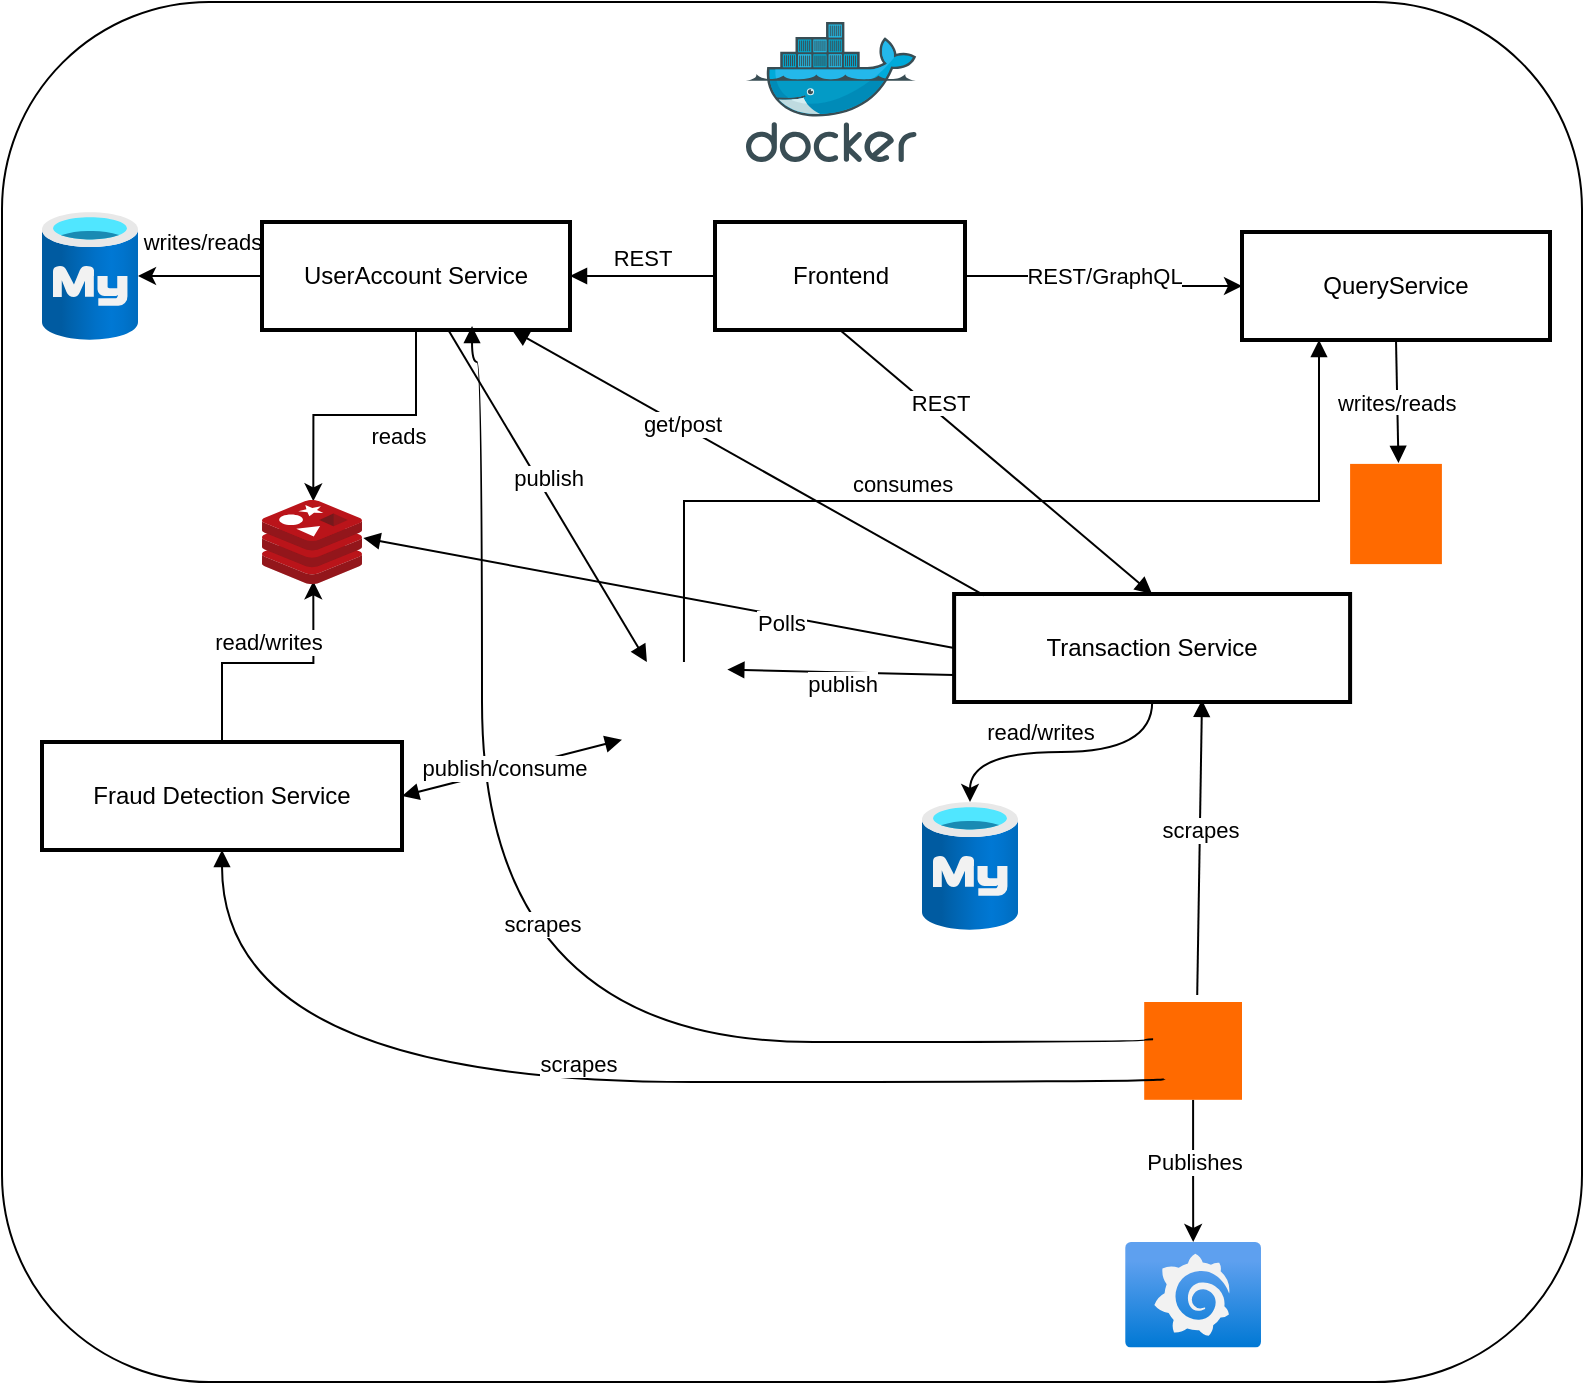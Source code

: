 <mxfile version="26.2.14">
  <diagram name="Side-1" id="KKCWvHiUpFUPoKQZIYCc">
    <mxGraphModel dx="1735" dy="1102" grid="1" gridSize="10" guides="1" tooltips="1" connect="1" arrows="1" fold="1" page="1" pageScale="1" pageWidth="827" pageHeight="1169" math="0" shadow="0">
      <root>
        <mxCell id="0" />
        <mxCell id="1" parent="0" />
        <mxCell id="lLb3GUV_9F_34bFoi9fx-63" value="" style="rounded=1;whiteSpace=wrap;html=1;" vertex="1" parent="1">
          <mxGeometry x="19" y="20" width="790" height="690" as="geometry" />
        </mxCell>
        <mxCell id="lLb3GUV_9F_34bFoi9fx-24" value="" style="edgeStyle=orthogonalEdgeStyle;rounded=0;orthogonalLoop=1;jettySize=auto;html=1;" edge="1" parent="1" source="2" target="8">
          <mxGeometry relative="1" as="geometry">
            <Array as="points">
              <mxPoint x="569" y="157" />
              <mxPoint x="569" y="162" />
            </Array>
          </mxGeometry>
        </mxCell>
        <mxCell id="lLb3GUV_9F_34bFoi9fx-25" value="&lt;div&gt;REST/GraphQL&lt;/div&gt;" style="edgeLabel;html=1;align=center;verticalAlign=middle;resizable=0;points=[];" vertex="1" connectable="0" parent="lLb3GUV_9F_34bFoi9fx-24">
          <mxGeometry x="0.233" relative="1" as="geometry">
            <mxPoint x="-14" y="-5" as="offset" />
          </mxGeometry>
        </mxCell>
        <mxCell id="2" value="Frontend" style="whiteSpace=wrap;strokeWidth=2;" parent="1" vertex="1">
          <mxGeometry x="375.5" y="130" width="125" height="54" as="geometry" />
        </mxCell>
        <mxCell id="lLb3GUV_9F_34bFoi9fx-34" value="" style="edgeStyle=orthogonalEdgeStyle;rounded=0;orthogonalLoop=1;jettySize=auto;html=1;curved=1;" edge="1" parent="1" source="3" target="lLb3GUV_9F_34bFoi9fx-22">
          <mxGeometry relative="1" as="geometry" />
        </mxCell>
        <mxCell id="lLb3GUV_9F_34bFoi9fx-35" value="read/writes" style="edgeLabel;html=1;align=center;verticalAlign=middle;resizable=0;points=[];" vertex="1" connectable="0" parent="lLb3GUV_9F_34bFoi9fx-34">
          <mxGeometry x="0.164" relative="1" as="geometry">
            <mxPoint x="1" y="-10" as="offset" />
          </mxGeometry>
        </mxCell>
        <mxCell id="3" value="Transaction Service" style="whiteSpace=wrap;strokeWidth=2;" parent="1" vertex="1">
          <mxGeometry x="495.05" y="316" width="198" height="54" as="geometry" />
        </mxCell>
        <mxCell id="lLb3GUV_9F_34bFoi9fx-27" value="" style="edgeStyle=orthogonalEdgeStyle;rounded=0;orthogonalLoop=1;jettySize=auto;html=1;entryX=0.513;entryY=0.968;entryDx=0;entryDy=0;entryPerimeter=0;" edge="1" parent="1" source="4" target="lLb3GUV_9F_34bFoi9fx-37">
          <mxGeometry relative="1" as="geometry">
            <mxPoint x="163" y="311" as="targetPoint" />
          </mxGeometry>
        </mxCell>
        <mxCell id="lLb3GUV_9F_34bFoi9fx-28" value="read/writes" style="edgeLabel;html=1;align=center;verticalAlign=middle;resizable=0;points=[];" vertex="1" connectable="0" parent="lLb3GUV_9F_34bFoi9fx-27">
          <mxGeometry x="-0.02" relative="1" as="geometry">
            <mxPoint y="-11" as="offset" />
          </mxGeometry>
        </mxCell>
        <mxCell id="4" value="Fraud Detection Service" style="whiteSpace=wrap;strokeWidth=2;" parent="1" vertex="1">
          <mxGeometry x="39" y="390" width="180" height="54" as="geometry" />
        </mxCell>
        <mxCell id="8" value="QueryService" style="whiteSpace=wrap;strokeWidth=2;" parent="1" vertex="1">
          <mxGeometry x="639" y="135" width="154" height="54" as="geometry" />
        </mxCell>
        <mxCell id="10" value="REST" style="curved=1;startArrow=none;endArrow=block;exitX=0.5;exitY=1;entryX=0.5;entryY=0;" parent="1" source="2" target="3" edge="1">
          <mxGeometry x="-0.392" y="5" relative="1" as="geometry">
            <Array as="points" />
            <mxPoint as="offset" />
          </mxGeometry>
        </mxCell>
        <mxCell id="13" value="Polls" style="startArrow=none;endArrow=block;exitX=0;exitY=0.5;entryX=1.013;entryY=0.452;exitDx=0;exitDy=0;entryDx=0;entryDy=0;entryPerimeter=0;" parent="1" source="3" target="lLb3GUV_9F_34bFoi9fx-37" edge="1">
          <mxGeometry x="-0.421" y="3" relative="1" as="geometry">
            <mxPoint x="211.5" y="284.0" as="targetPoint" />
            <mxPoint as="offset" />
          </mxGeometry>
        </mxCell>
        <mxCell id="15" value="writes/reads" style="curved=1;startArrow=none;endArrow=block;entryX=0.527;entryY=-0.01;entryDx=0;entryDy=0;entryPerimeter=0;exitX=0.5;exitY=1;exitDx=0;exitDy=0;" parent="1" source="8" target="lLb3GUV_9F_34bFoi9fx-38" edge="1">
          <mxGeometry x="0.01" relative="1" as="geometry">
            <Array as="points" />
            <mxPoint x="679" y="190" as="sourcePoint" />
            <mxPoint x="679" y="260" as="targetPoint" />
            <mxPoint as="offset" />
          </mxGeometry>
        </mxCell>
        <mxCell id="lLb3GUV_9F_34bFoi9fx-21" value="" style="edgeStyle=orthogonalEdgeStyle;rounded=0;orthogonalLoop=1;jettySize=auto;html=1;" edge="1" parent="1" source="lLb3GUV_9F_34bFoi9fx-16" target="lLb3GUV_9F_34bFoi9fx-19">
          <mxGeometry relative="1" as="geometry" />
        </mxCell>
        <mxCell id="lLb3GUV_9F_34bFoi9fx-33" value="writes/reads" style="edgeLabel;html=1;align=center;verticalAlign=middle;resizable=0;points=[];" vertex="1" connectable="0" parent="lLb3GUV_9F_34bFoi9fx-21">
          <mxGeometry x="-0.161" relative="1" as="geometry">
            <mxPoint x="-4" y="-17" as="offset" />
          </mxGeometry>
        </mxCell>
        <mxCell id="lLb3GUV_9F_34bFoi9fx-29" value="" style="edgeStyle=orthogonalEdgeStyle;rounded=0;orthogonalLoop=1;jettySize=auto;html=1;entryX=0.513;entryY=0.016;entryDx=0;entryDy=0;entryPerimeter=0;" edge="1" parent="1" source="lLb3GUV_9F_34bFoi9fx-16" target="lLb3GUV_9F_34bFoi9fx-37">
          <mxGeometry relative="1" as="geometry">
            <mxPoint x="163" y="257" as="targetPoint" />
          </mxGeometry>
        </mxCell>
        <mxCell id="lLb3GUV_9F_34bFoi9fx-30" value="&lt;div&gt;reads&lt;/div&gt;" style="edgeLabel;html=1;align=center;verticalAlign=middle;resizable=0;points=[];" vertex="1" connectable="0" parent="lLb3GUV_9F_34bFoi9fx-29">
          <mxGeometry x="-0.247" y="-3" relative="1" as="geometry">
            <mxPoint y="13" as="offset" />
          </mxGeometry>
        </mxCell>
        <mxCell id="lLb3GUV_9F_34bFoi9fx-16" value="UserAccount Service" style="whiteSpace=wrap;strokeWidth=2;" vertex="1" parent="1">
          <mxGeometry x="149" y="130" width="154" height="54" as="geometry" />
        </mxCell>
        <mxCell id="lLb3GUV_9F_34bFoi9fx-18" value="" style="image;sketch=0;aspect=fixed;html=1;points=[];align=center;fontSize=12;image=img/lib/mscae/Docker.svg;" vertex="1" parent="1">
          <mxGeometry x="390.95" y="30" width="85.37" height="70" as="geometry" />
        </mxCell>
        <mxCell id="lLb3GUV_9F_34bFoi9fx-19" value="" style="image;aspect=fixed;html=1;points=[];align=center;fontSize=12;image=img/lib/azure2/databases/Azure_Database_MySQL_Server.svg;" vertex="1" parent="1">
          <mxGeometry x="39" y="125" width="48" height="64" as="geometry" />
        </mxCell>
        <mxCell id="lLb3GUV_9F_34bFoi9fx-22" value="" style="image;aspect=fixed;html=1;points=[];align=center;fontSize=12;image=img/lib/azure2/databases/Azure_Database_MySQL_Server.svg;" vertex="1" parent="1">
          <mxGeometry x="479.0" y="420" width="48" height="64" as="geometry" />
        </mxCell>
        <mxCell id="lLb3GUV_9F_34bFoi9fx-36" value="REST" style="html=1;verticalAlign=bottom;endArrow=block;curved=0;rounded=0;entryX=1;entryY=0.5;entryDx=0;entryDy=0;exitX=0;exitY=0.5;exitDx=0;exitDy=0;" edge="1" parent="1" source="2" target="lLb3GUV_9F_34bFoi9fx-16">
          <mxGeometry width="80" relative="1" as="geometry">
            <mxPoint x="389" y="150" as="sourcePoint" />
            <mxPoint x="469" y="380" as="targetPoint" />
          </mxGeometry>
        </mxCell>
        <mxCell id="lLb3GUV_9F_34bFoi9fx-37" value="" style="image;sketch=0;aspect=fixed;html=1;points=[];align=center;fontSize=12;image=img/lib/mscae/Cache_Redis_Product.svg;" vertex="1" parent="1">
          <mxGeometry x="149" y="269" width="50" height="42" as="geometry" />
        </mxCell>
        <mxCell id="lLb3GUV_9F_34bFoi9fx-38" value="" style="points=[];aspect=fixed;html=1;align=center;shadow=0;dashed=0;fillColor=#FF6A00;strokeColor=none;shape=mxgraph.alibaba_cloud.elasticsearch;" vertex="1" parent="1">
          <mxGeometry x="693.05" y="250.95" width="45.9" height="50.1" as="geometry" />
        </mxCell>
        <mxCell id="lLb3GUV_9F_34bFoi9fx-44" value="" style="edgeStyle=orthogonalEdgeStyle;rounded=0;orthogonalLoop=1;jettySize=auto;html=1;" edge="1" parent="1" source="lLb3GUV_9F_34bFoi9fx-41" target="lLb3GUV_9F_34bFoi9fx-42">
          <mxGeometry relative="1" as="geometry" />
        </mxCell>
        <mxCell id="lLb3GUV_9F_34bFoi9fx-45" value="Publishes" style="edgeLabel;html=1;align=center;verticalAlign=middle;resizable=0;points=[];" vertex="1" connectable="0" parent="lLb3GUV_9F_34bFoi9fx-44">
          <mxGeometry x="-0.144" relative="1" as="geometry">
            <mxPoint as="offset" />
          </mxGeometry>
        </mxCell>
        <mxCell id="lLb3GUV_9F_34bFoi9fx-41" value="" style="points=[];aspect=fixed;html=1;align=center;shadow=0;dashed=0;fillColor=#FF6A00;strokeColor=none;shape=mxgraph.alibaba_cloud.prometheus;" vertex="1" parent="1">
          <mxGeometry x="590.1" y="520" width="48.9" height="48.9" as="geometry" />
        </mxCell>
        <mxCell id="lLb3GUV_9F_34bFoi9fx-42" value="" style="image;aspect=fixed;html=1;points=[];align=center;fontSize=12;image=img/lib/azure2/other/Grafana.svg;" vertex="1" parent="1">
          <mxGeometry x="580.55" y="640" width="68" height="52.8" as="geometry" />
        </mxCell>
        <mxCell id="lLb3GUV_9F_34bFoi9fx-46" value="&lt;div&gt;scrapes&lt;/div&gt;" style="html=1;verticalAlign=bottom;endArrow=block;rounded=0;exitX=0.091;exitY=0.38;exitDx=0;exitDy=0;exitPerimeter=0;edgeStyle=orthogonalEdgeStyle;curved=1;entryX=0.682;entryY=0.964;entryDx=0;entryDy=0;entryPerimeter=0;" edge="1" parent="1" source="lLb3GUV_9F_34bFoi9fx-41" target="lLb3GUV_9F_34bFoi9fx-16">
          <mxGeometry x="0.106" y="-30" width="80" relative="1" as="geometry">
            <mxPoint x="590" y="540" as="sourcePoint" />
            <mxPoint x="269" y="186" as="targetPoint" />
            <Array as="points">
              <mxPoint x="590" y="539" />
              <mxPoint x="590" y="540" />
              <mxPoint x="259" y="540" />
              <mxPoint x="259" y="200" />
              <mxPoint x="254" y="200" />
            </Array>
            <mxPoint as="offset" />
          </mxGeometry>
        </mxCell>
        <mxCell id="lLb3GUV_9F_34bFoi9fx-48" value="scrapes" style="html=1;verticalAlign=bottom;endArrow=block;curved=0;rounded=0;exitX=0.542;exitY=-0.071;exitDx=0;exitDy=0;exitPerimeter=0;entryX=0.626;entryY=0.981;entryDx=0;entryDy=0;entryPerimeter=0;" edge="1" parent="1" source="lLb3GUV_9F_34bFoi9fx-41" target="3">
          <mxGeometry width="80" relative="1" as="geometry">
            <mxPoint x="539" y="370" as="sourcePoint" />
            <mxPoint x="459" y="370" as="targetPoint" />
          </mxGeometry>
        </mxCell>
        <mxCell id="lLb3GUV_9F_34bFoi9fx-49" value="" style="shape=image;verticalLabelPosition=bottom;labelBackgroundColor=default;verticalAlign=top;aspect=fixed;imageAspect=0;image=https://dt-cdn.net/hub/logos/net-rabbitmq.png;" vertex="1" parent="1">
          <mxGeometry x="329.0" y="350" width="61.95" height="61.95" as="geometry" />
        </mxCell>
        <mxCell id="lLb3GUV_9F_34bFoi9fx-51" value="publish" style="html=1;verticalAlign=bottom;endArrow=block;curved=0;rounded=0;" edge="1" parent="1" source="lLb3GUV_9F_34bFoi9fx-16" target="lLb3GUV_9F_34bFoi9fx-49">
          <mxGeometry x="-0.002" width="80" relative="1" as="geometry">
            <mxPoint x="459" y="300" as="sourcePoint" />
            <mxPoint x="539" y="300" as="targetPoint" />
            <mxPoint as="offset" />
          </mxGeometry>
        </mxCell>
        <mxCell id="lLb3GUV_9F_34bFoi9fx-52" value="consumes" style="html=1;verticalAlign=bottom;endArrow=block;rounded=0;exitX=0.5;exitY=0;exitDx=0;exitDy=0;entryX=0.25;entryY=1;entryDx=0;entryDy=0;edgeStyle=orthogonalEdgeStyle;" edge="1" parent="1" source="lLb3GUV_9F_34bFoi9fx-49" target="8">
          <mxGeometry x="-0.208" y="-1" width="80" relative="1" as="geometry">
            <mxPoint x="391" y="381" as="sourcePoint" />
            <mxPoint x="459" y="300" as="targetPoint" />
            <mxPoint y="-1" as="offset" />
          </mxGeometry>
        </mxCell>
        <mxCell id="lLb3GUV_9F_34bFoi9fx-53" value="get/post" style="html=1;verticalAlign=bottom;endArrow=block;curved=0;rounded=0;exitX=0.076;exitY=0.013;exitDx=0;exitDy=0;exitPerimeter=0;" edge="1" parent="1" source="3" target="lLb3GUV_9F_34bFoi9fx-16">
          <mxGeometry x="0.25" y="7" width="80" relative="1" as="geometry">
            <mxPoint x="459" y="300" as="sourcePoint" />
            <mxPoint x="539" y="300" as="targetPoint" />
            <mxPoint as="offset" />
          </mxGeometry>
        </mxCell>
        <mxCell id="lLb3GUV_9F_34bFoi9fx-54" value="publish" style="html=1;verticalAlign=bottom;endArrow=block;curved=0;rounded=0;exitX=0;exitY=0.75;exitDx=0;exitDy=0;entryX=0.85;entryY=0.061;entryDx=0;entryDy=0;entryPerimeter=0;" edge="1" parent="1" source="3" target="lLb3GUV_9F_34bFoi9fx-49">
          <mxGeometry x="-0.018" y="15" width="80" relative="1" as="geometry">
            <mxPoint x="329" y="230" as="sourcePoint" />
            <mxPoint x="539" y="300" as="targetPoint" />
            <mxPoint as="offset" />
          </mxGeometry>
        </mxCell>
        <mxCell id="lLb3GUV_9F_34bFoi9fx-58" value="scrapes" style="html=1;verticalAlign=bottom;endArrow=block;rounded=0;exitX=0.208;exitY=0.789;exitDx=0;exitDy=0;edgeStyle=orthogonalEdgeStyle;curved=1;entryX=0.5;entryY=1;entryDx=0;entryDy=0;exitPerimeter=0;" edge="1" parent="1" source="lLb3GUV_9F_34bFoi9fx-41" target="4">
          <mxGeometry width="80" relative="1" as="geometry">
            <mxPoint x="589" y="560" as="sourcePoint" />
            <mxPoint x="449" y="440" as="targetPoint" />
            <Array as="points">
              <mxPoint x="600" y="560" />
              <mxPoint x="129" y="560" />
            </Array>
          </mxGeometry>
        </mxCell>
        <mxCell id="lLb3GUV_9F_34bFoi9fx-59" value="" style="endArrow=block;startArrow=block;endFill=1;startFill=1;html=1;rounded=0;exitX=1;exitY=0.5;exitDx=0;exitDy=0;" edge="1" parent="1" source="4" target="lLb3GUV_9F_34bFoi9fx-49">
          <mxGeometry width="160" relative="1" as="geometry">
            <mxPoint x="419" y="440" as="sourcePoint" />
            <mxPoint x="579" y="440" as="targetPoint" />
          </mxGeometry>
        </mxCell>
        <mxCell id="lLb3GUV_9F_34bFoi9fx-60" value="publish/consume" style="edgeLabel;html=1;align=center;verticalAlign=middle;resizable=0;points=[];" vertex="1" connectable="0" parent="lLb3GUV_9F_34bFoi9fx-59">
          <mxGeometry x="0.111" y="-1" relative="1" as="geometry">
            <mxPoint x="-11" as="offset" />
          </mxGeometry>
        </mxCell>
      </root>
    </mxGraphModel>
  </diagram>
</mxfile>
